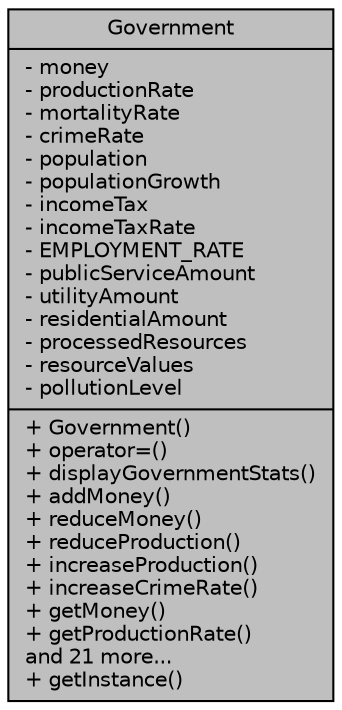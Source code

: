 digraph "Government"
{
 // LATEX_PDF_SIZE
  edge [fontname="Helvetica",fontsize="10",labelfontname="Helvetica",labelfontsize="10"];
  node [fontname="Helvetica",fontsize="10",shape=record];
  Node1 [label="{Government\n|- money\l- productionRate\l- mortalityRate\l- crimeRate\l- population\l- populationGrowth\l- incomeTax\l- incomeTaxRate\l- EMPLOYMENT_RATE\l- publicServiceAmount\l- utilityAmount\l- residentialAmount\l- processedResources\l- resourceValues\l- pollutionLevel\l|+ Government()\l+ operator=()\l+ displayGovernmentStats()\l+ addMoney()\l+ reduceMoney()\l+ reduceProduction()\l+ increaseProduction()\l+ increaseCrimeRate()\l+ getMoney()\l+ getProductionRate()\land 21 more...\l+ getInstance()\l}",height=0.2,width=0.4,color="black", fillcolor="grey75", style="filled", fontcolor="black",tooltip="The Government class manages the state and functionality of the government in the simulation."];
}
